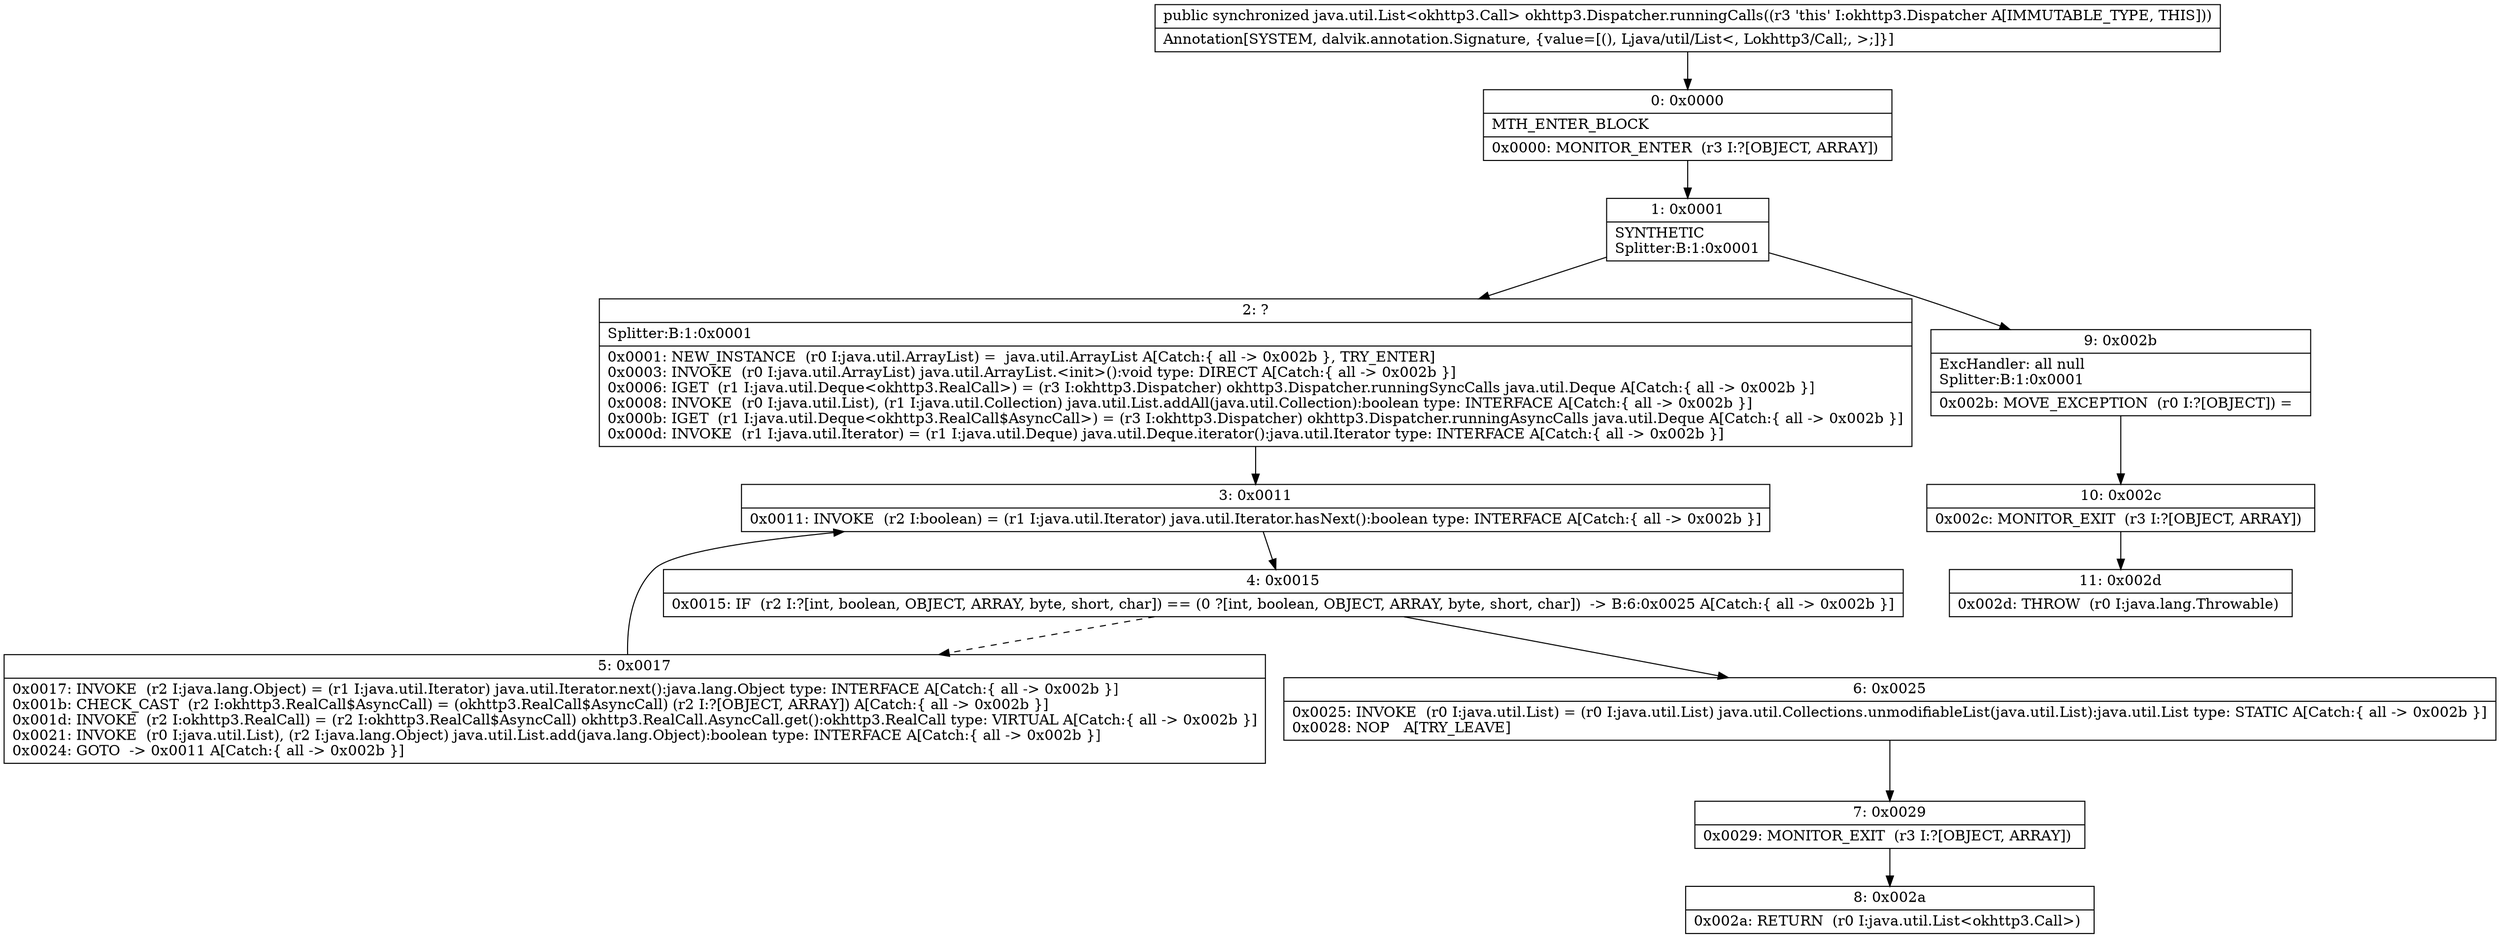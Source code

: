 digraph "CFG forokhttp3.Dispatcher.runningCalls()Ljava\/util\/List;" {
Node_0 [shape=record,label="{0\:\ 0x0000|MTH_ENTER_BLOCK\l|0x0000: MONITOR_ENTER  (r3 I:?[OBJECT, ARRAY]) \l}"];
Node_1 [shape=record,label="{1\:\ 0x0001|SYNTHETIC\lSplitter:B:1:0x0001\l}"];
Node_2 [shape=record,label="{2\:\ ?|Splitter:B:1:0x0001\l|0x0001: NEW_INSTANCE  (r0 I:java.util.ArrayList) =  java.util.ArrayList A[Catch:\{ all \-\> 0x002b \}, TRY_ENTER]\l0x0003: INVOKE  (r0 I:java.util.ArrayList) java.util.ArrayList.\<init\>():void type: DIRECT A[Catch:\{ all \-\> 0x002b \}]\l0x0006: IGET  (r1 I:java.util.Deque\<okhttp3.RealCall\>) = (r3 I:okhttp3.Dispatcher) okhttp3.Dispatcher.runningSyncCalls java.util.Deque A[Catch:\{ all \-\> 0x002b \}]\l0x0008: INVOKE  (r0 I:java.util.List), (r1 I:java.util.Collection) java.util.List.addAll(java.util.Collection):boolean type: INTERFACE A[Catch:\{ all \-\> 0x002b \}]\l0x000b: IGET  (r1 I:java.util.Deque\<okhttp3.RealCall$AsyncCall\>) = (r3 I:okhttp3.Dispatcher) okhttp3.Dispatcher.runningAsyncCalls java.util.Deque A[Catch:\{ all \-\> 0x002b \}]\l0x000d: INVOKE  (r1 I:java.util.Iterator) = (r1 I:java.util.Deque) java.util.Deque.iterator():java.util.Iterator type: INTERFACE A[Catch:\{ all \-\> 0x002b \}]\l}"];
Node_3 [shape=record,label="{3\:\ 0x0011|0x0011: INVOKE  (r2 I:boolean) = (r1 I:java.util.Iterator) java.util.Iterator.hasNext():boolean type: INTERFACE A[Catch:\{ all \-\> 0x002b \}]\l}"];
Node_4 [shape=record,label="{4\:\ 0x0015|0x0015: IF  (r2 I:?[int, boolean, OBJECT, ARRAY, byte, short, char]) == (0 ?[int, boolean, OBJECT, ARRAY, byte, short, char])  \-\> B:6:0x0025 A[Catch:\{ all \-\> 0x002b \}]\l}"];
Node_5 [shape=record,label="{5\:\ 0x0017|0x0017: INVOKE  (r2 I:java.lang.Object) = (r1 I:java.util.Iterator) java.util.Iterator.next():java.lang.Object type: INTERFACE A[Catch:\{ all \-\> 0x002b \}]\l0x001b: CHECK_CAST  (r2 I:okhttp3.RealCall$AsyncCall) = (okhttp3.RealCall$AsyncCall) (r2 I:?[OBJECT, ARRAY]) A[Catch:\{ all \-\> 0x002b \}]\l0x001d: INVOKE  (r2 I:okhttp3.RealCall) = (r2 I:okhttp3.RealCall$AsyncCall) okhttp3.RealCall.AsyncCall.get():okhttp3.RealCall type: VIRTUAL A[Catch:\{ all \-\> 0x002b \}]\l0x0021: INVOKE  (r0 I:java.util.List), (r2 I:java.lang.Object) java.util.List.add(java.lang.Object):boolean type: INTERFACE A[Catch:\{ all \-\> 0x002b \}]\l0x0024: GOTO  \-\> 0x0011 A[Catch:\{ all \-\> 0x002b \}]\l}"];
Node_6 [shape=record,label="{6\:\ 0x0025|0x0025: INVOKE  (r0 I:java.util.List) = (r0 I:java.util.List) java.util.Collections.unmodifiableList(java.util.List):java.util.List type: STATIC A[Catch:\{ all \-\> 0x002b \}]\l0x0028: NOP   A[TRY_LEAVE]\l}"];
Node_7 [shape=record,label="{7\:\ 0x0029|0x0029: MONITOR_EXIT  (r3 I:?[OBJECT, ARRAY]) \l}"];
Node_8 [shape=record,label="{8\:\ 0x002a|0x002a: RETURN  (r0 I:java.util.List\<okhttp3.Call\>) \l}"];
Node_9 [shape=record,label="{9\:\ 0x002b|ExcHandler: all null\lSplitter:B:1:0x0001\l|0x002b: MOVE_EXCEPTION  (r0 I:?[OBJECT]) =  \l}"];
Node_10 [shape=record,label="{10\:\ 0x002c|0x002c: MONITOR_EXIT  (r3 I:?[OBJECT, ARRAY]) \l}"];
Node_11 [shape=record,label="{11\:\ 0x002d|0x002d: THROW  (r0 I:java.lang.Throwable) \l}"];
MethodNode[shape=record,label="{public synchronized java.util.List\<okhttp3.Call\> okhttp3.Dispatcher.runningCalls((r3 'this' I:okhttp3.Dispatcher A[IMMUTABLE_TYPE, THIS]))  | Annotation[SYSTEM, dalvik.annotation.Signature, \{value=[(), Ljava\/util\/List\<, Lokhttp3\/Call;, \>;]\}]\l}"];
MethodNode -> Node_0;
Node_0 -> Node_1;
Node_1 -> Node_2;
Node_1 -> Node_9;
Node_2 -> Node_3;
Node_3 -> Node_4;
Node_4 -> Node_5[style=dashed];
Node_4 -> Node_6;
Node_5 -> Node_3;
Node_6 -> Node_7;
Node_7 -> Node_8;
Node_9 -> Node_10;
Node_10 -> Node_11;
}

